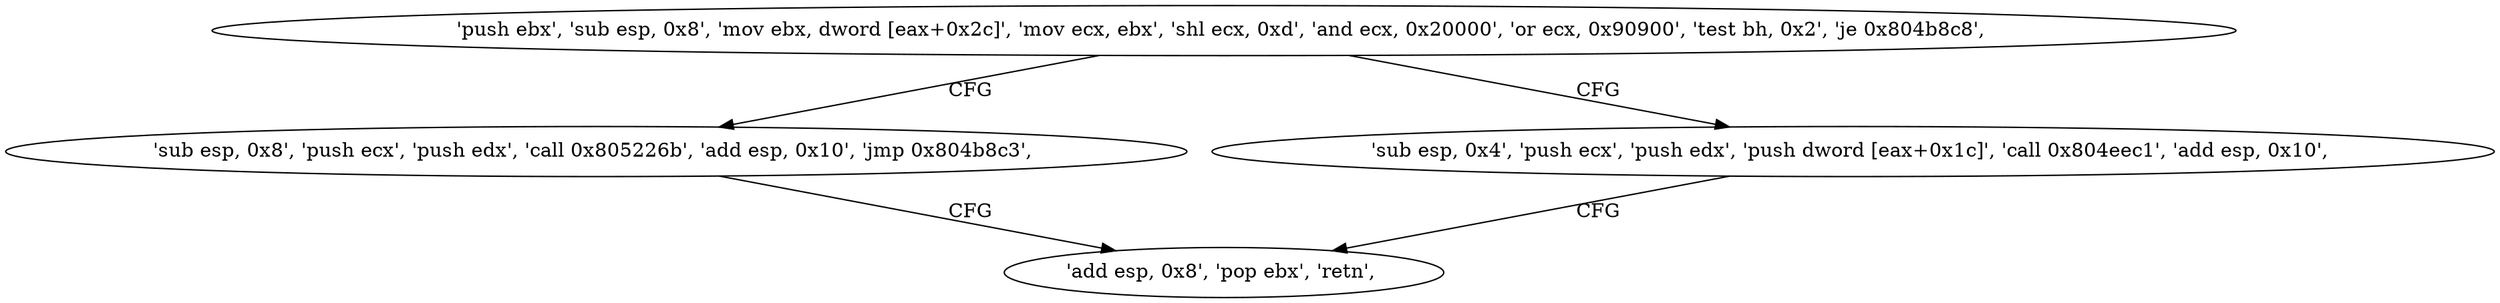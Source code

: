 digraph "func" {
"134527126" [label = "'push ebx', 'sub esp, 0x8', 'mov ebx, dword [eax+0x2c]', 'mov ecx, ebx', 'shl ecx, 0xd', 'and ecx, 0x20000', 'or ecx, 0x90900', 'test bh, 0x2', 'je 0x804b8c8', " ]
"134527176" [label = "'sub esp, 0x8', 'push ecx', 'push edx', 'call 0x805226b', 'add esp, 0x10', 'jmp 0x804b8c3', " ]
"134527155" [label = "'sub esp, 0x4', 'push ecx', 'push edx', 'push dword [eax+0x1c]', 'call 0x804eec1', 'add esp, 0x10', " ]
"134527171" [label = "'add esp, 0x8', 'pop ebx', 'retn', " ]
"134527126" -> "134527176" [ label = "CFG" ]
"134527126" -> "134527155" [ label = "CFG" ]
"134527176" -> "134527171" [ label = "CFG" ]
"134527155" -> "134527171" [ label = "CFG" ]
}
